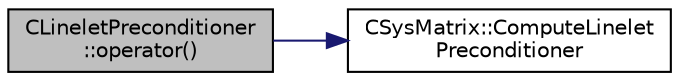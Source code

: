 digraph "CLineletPreconditioner::operator()"
{
 // LATEX_PDF_SIZE
  edge [fontname="Helvetica",fontsize="10",labelfontname="Helvetica",labelfontsize="10"];
  node [fontname="Helvetica",fontsize="10",shape=record];
  rankdir="LR";
  Node1 [label="CLineletPreconditioner\l::operator()",height=0.2,width=0.4,color="black", fillcolor="grey75", style="filled", fontcolor="black",tooltip="Operator that defines the preconditioner operation."];
  Node1 -> Node2 [color="midnightblue",fontsize="10",style="solid",fontname="Helvetica"];
  Node2 [label="CSysMatrix::ComputeLinelet\lPreconditioner",height=0.2,width=0.4,color="black", fillcolor="white", style="filled",URL="$classCSysMatrix.html#a0b1aca3806964da984c4fefe61cf2c64",tooltip="Multiply CSysVector by the preconditioner."];
}
